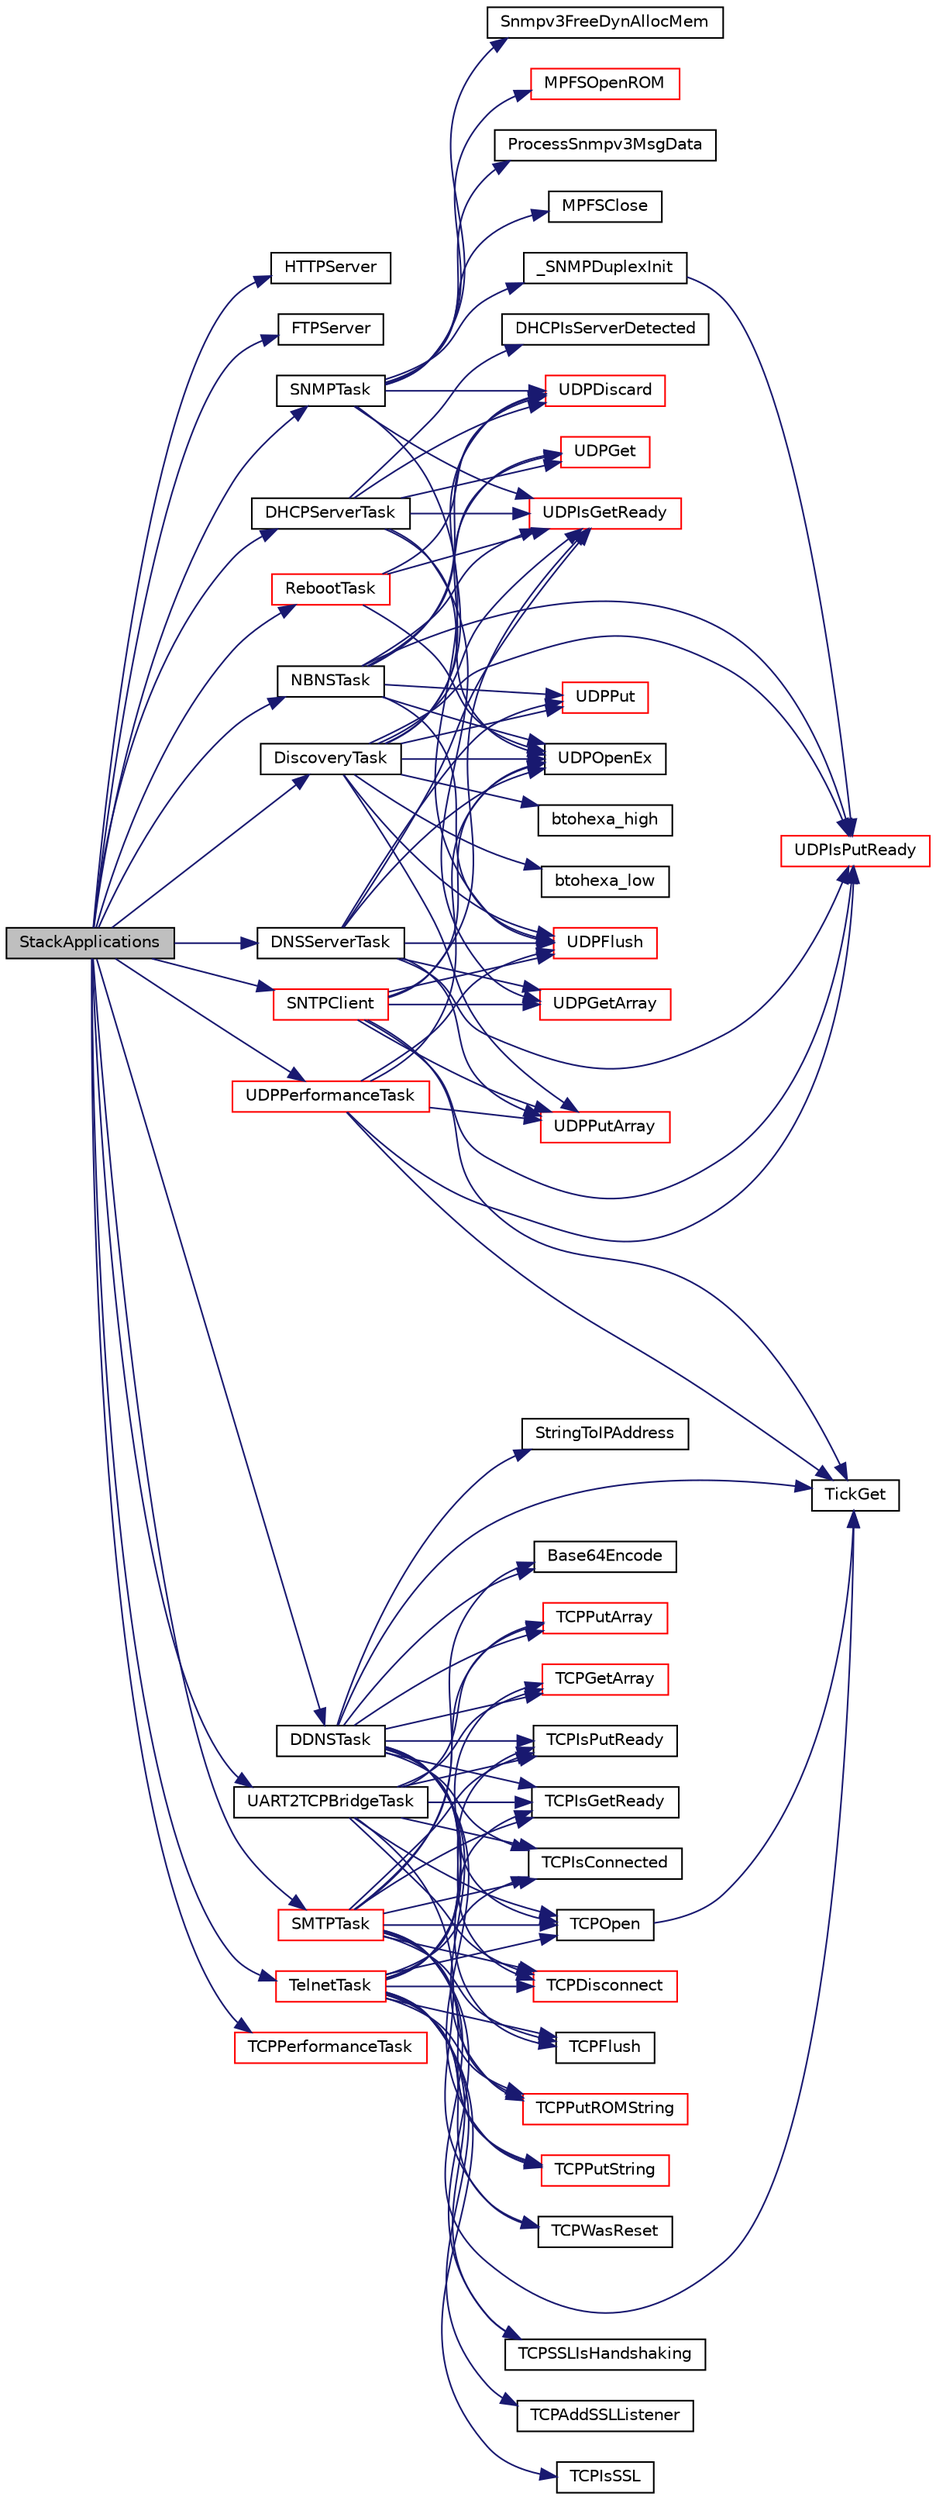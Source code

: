 digraph "StackApplications"
{
  edge [fontname="Helvetica",fontsize="10",labelfontname="Helvetica",labelfontsize="10"];
  node [fontname="Helvetica",fontsize="10",shape=record];
  rankdir="LR";
  Node1 [label="StackApplications",height=0.2,width=0.4,color="black", fillcolor="grey75", style="filled", fontcolor="black"];
  Node1 -> Node2 [color="midnightblue",fontsize="10",style="solid",fontname="Helvetica"];
  Node2 [label="HTTPServer",height=0.2,width=0.4,color="black", fillcolor="white", style="filled",URL="$___h_t_t_p2_8h.html#ab189937b063ba1fac1d6ad56d36d2d10"];
  Node1 -> Node3 [color="midnightblue",fontsize="10",style="solid",fontname="Helvetica"];
  Node3 [label="FTPServer",height=0.2,width=0.4,color="black", fillcolor="white", style="filled",URL="$_f_t_p_8h.html#a4d73ddb713f38b1a310a353c6e523c2b"];
  Node1 -> Node4 [color="midnightblue",fontsize="10",style="solid",fontname="Helvetica"];
  Node4 [label="SNMPTask",height=0.2,width=0.4,color="black", fillcolor="white", style="filled",URL="$_s_n_m_p_8h.html#a7066e1ee2896aa8af33dc656460074cc"];
  Node4 -> Node5 [color="midnightblue",fontsize="10",style="solid",fontname="Helvetica"];
  Node5 [label="UDPIsGetReady",height=0.2,width=0.4,color="red", fillcolor="white", style="filled",URL="$_u_d_p_8h.html#ae6cafd8670068265c3d9d921cd7e0675"];
  Node4 -> Node6 [color="midnightblue",fontsize="10",style="solid",fontname="Helvetica"];
  Node6 [label="_SNMPDuplexInit",height=0.2,width=0.4,color="black", fillcolor="white", style="filled",URL="$_s_n_m_p_8c.html#a5c8fe43d18afebeb6b8707b595da4913"];
  Node6 -> Node7 [color="midnightblue",fontsize="10",style="solid",fontname="Helvetica"];
  Node7 [label="UDPIsPutReady",height=0.2,width=0.4,color="red", fillcolor="white", style="filled",URL="$_u_d_p_8h.html#a8a80f5aa86eba6a6b09cb1a0eb7f01cb"];
  Node4 -> Node8 [color="midnightblue",fontsize="10",style="solid",fontname="Helvetica"];
  Node8 [label="MPFSOpenROM",height=0.2,width=0.4,color="red", fillcolor="white", style="filled",URL="$_m_p_f_s2_8c.html#a0bd3253fb81c25ae33e53ae1fc201fd8"];
  Node4 -> Node9 [color="midnightblue",fontsize="10",style="solid",fontname="Helvetica"];
  Node9 [label="ProcessSnmpv3MsgData",height=0.2,width=0.4,color="black", fillcolor="white", style="filled",URL="$_s_n_m_p_8h.html#a72a6ecbc0711625e92e9499e36f9eb57"];
  Node4 -> Node10 [color="midnightblue",fontsize="10",style="solid",fontname="Helvetica"];
  Node10 [label="MPFSClose",height=0.2,width=0.4,color="black", fillcolor="white", style="filled",URL="$_m_p_f_s2_8h.html#abe055917b3a0eb9474b47230c90a298c"];
  Node4 -> Node11 [color="midnightblue",fontsize="10",style="solid",fontname="Helvetica"];
  Node11 [label="UDPFlush",height=0.2,width=0.4,color="red", fillcolor="white", style="filled",URL="$_u_d_p_8h.html#a6a60054cd55ad4d0e70b78f8083a39bd"];
  Node4 -> Node12 [color="midnightblue",fontsize="10",style="solid",fontname="Helvetica"];
  Node12 [label="Snmpv3FreeDynAllocMem",height=0.2,width=0.4,color="black", fillcolor="white", style="filled",URL="$_s_n_m_pv3_8h.html#a589563fc3ec81d8461c72b619ebc6805"];
  Node4 -> Node13 [color="midnightblue",fontsize="10",style="solid",fontname="Helvetica"];
  Node13 [label="UDPDiscard",height=0.2,width=0.4,color="red", fillcolor="white", style="filled",URL="$_u_d_p_8h.html#a92198dc6ba0ef28c7ec35eefc2120a85"];
  Node1 -> Node14 [color="midnightblue",fontsize="10",style="solid",fontname="Helvetica"];
  Node14 [label="DiscoveryTask",height=0.2,width=0.4,color="black", fillcolor="white", style="filled",URL="$_announce_8h.html#aab5951adf7bd4f372bdd7feb3cc4e97b"];
  Node14 -> Node15 [color="midnightblue",fontsize="10",style="solid",fontname="Helvetica"];
  Node15 [label="UDPOpenEx",height=0.2,width=0.4,color="black", fillcolor="white", style="filled",URL="$_u_d_p_8h.html#ae5069afb0cda35b9a306dcb37f222822"];
  Node14 -> Node5 [color="midnightblue",fontsize="10",style="solid",fontname="Helvetica"];
  Node14 -> Node16 [color="midnightblue",fontsize="10",style="solid",fontname="Helvetica"];
  Node16 [label="UDPGet",height=0.2,width=0.4,color="red", fillcolor="white", style="filled",URL="$_u_d_p_8h.html#a4292b49f8ba04393a7b301123108613c"];
  Node14 -> Node13 [color="midnightblue",fontsize="10",style="solid",fontname="Helvetica"];
  Node14 -> Node7 [color="midnightblue",fontsize="10",style="solid",fontname="Helvetica"];
  Node14 -> Node17 [color="midnightblue",fontsize="10",style="solid",fontname="Helvetica"];
  Node17 [label="UDPPutArray",height=0.2,width=0.4,color="red", fillcolor="white", style="filled",URL="$_u_d_p_8h.html#a372fafc6c39a309ddc9bd3408b16a267"];
  Node14 -> Node18 [color="midnightblue",fontsize="10",style="solid",fontname="Helvetica"];
  Node18 [label="UDPPut",height=0.2,width=0.4,color="red", fillcolor="white", style="filled",URL="$_u_d_p_8h.html#aa31511e0818a730f9a335d2349081d94"];
  Node14 -> Node19 [color="midnightblue",fontsize="10",style="solid",fontname="Helvetica"];
  Node19 [label="btohexa_high",height=0.2,width=0.4,color="black", fillcolor="white", style="filled",URL="$_helpers_8h.html#aa129c53253a620e130b6c1a9db2968a9"];
  Node14 -> Node20 [color="midnightblue",fontsize="10",style="solid",fontname="Helvetica"];
  Node20 [label="btohexa_low",height=0.2,width=0.4,color="black", fillcolor="white", style="filled",URL="$_helpers_8h.html#a40aa9c3fb0cea01f45f62caf72c6101b"];
  Node14 -> Node11 [color="midnightblue",fontsize="10",style="solid",fontname="Helvetica"];
  Node1 -> Node21 [color="midnightblue",fontsize="10",style="solid",fontname="Helvetica"];
  Node21 [label="NBNSTask",height=0.2,width=0.4,color="black", fillcolor="white", style="filled",URL="$_n_b_n_s_8h.html#a702bf030a02ba5807ac10f54c7ffa906"];
  Node21 -> Node15 [color="midnightblue",fontsize="10",style="solid",fontname="Helvetica"];
  Node21 -> Node5 [color="midnightblue",fontsize="10",style="solid",fontname="Helvetica"];
  Node21 -> Node13 [color="midnightblue",fontsize="10",style="solid",fontname="Helvetica"];
  Node21 -> Node16 [color="midnightblue",fontsize="10",style="solid",fontname="Helvetica"];
  Node21 -> Node7 [color="midnightblue",fontsize="10",style="solid",fontname="Helvetica"];
  Node21 -> Node18 [color="midnightblue",fontsize="10",style="solid",fontname="Helvetica"];
  Node21 -> Node11 [color="midnightblue",fontsize="10",style="solid",fontname="Helvetica"];
  Node1 -> Node22 [color="midnightblue",fontsize="10",style="solid",fontname="Helvetica"];
  Node22 [label="DHCPServerTask",height=0.2,width=0.4,color="black", fillcolor="white", style="filled",URL="$_d_h_c_p_8h.html#a928a8299b98250ca1861582fc4016c61"];
  Node22 -> Node23 [color="midnightblue",fontsize="10",style="solid",fontname="Helvetica"];
  Node23 [label="DHCPIsServerDetected",height=0.2,width=0.4,color="black", fillcolor="white", style="filled",URL="$_d_h_c_p_8h.html#a51260718e6c75c3b3d3d70f4194a489d"];
  Node22 -> Node15 [color="midnightblue",fontsize="10",style="solid",fontname="Helvetica"];
  Node22 -> Node5 [color="midnightblue",fontsize="10",style="solid",fontname="Helvetica"];
  Node22 -> Node24 [color="midnightblue",fontsize="10",style="solid",fontname="Helvetica"];
  Node24 [label="UDPGetArray",height=0.2,width=0.4,color="red", fillcolor="white", style="filled",URL="$_u_d_p_8h.html#a2ad4741432dcc367e97c7c6e1d964bdb"];
  Node22 -> Node16 [color="midnightblue",fontsize="10",style="solid",fontname="Helvetica"];
  Node22 -> Node13 [color="midnightblue",fontsize="10",style="solid",fontname="Helvetica"];
  Node1 -> Node25 [color="midnightblue",fontsize="10",style="solid",fontname="Helvetica"];
  Node25 [label="DNSServerTask",height=0.2,width=0.4,color="black", fillcolor="white", style="filled",URL="$_d_n_s_8h.html#aa834d9167b0851f5e30485fa75d4da14"];
  Node25 -> Node15 [color="midnightblue",fontsize="10",style="solid",fontname="Helvetica"];
  Node25 -> Node5 [color="midnightblue",fontsize="10",style="solid",fontname="Helvetica"];
  Node25 -> Node24 [color="midnightblue",fontsize="10",style="solid",fontname="Helvetica"];
  Node25 -> Node7 [color="midnightblue",fontsize="10",style="solid",fontname="Helvetica"];
  Node25 -> Node17 [color="midnightblue",fontsize="10",style="solid",fontname="Helvetica"];
  Node25 -> Node18 [color="midnightblue",fontsize="10",style="solid",fontname="Helvetica"];
  Node25 -> Node11 [color="midnightblue",fontsize="10",style="solid",fontname="Helvetica"];
  Node1 -> Node26 [color="midnightblue",fontsize="10",style="solid",fontname="Helvetica"];
  Node26 [label="DDNSTask",height=0.2,width=0.4,color="black", fillcolor="white", style="filled",URL="$_dyn_d_n_s_8h.html#adf26d41fe8bb0f642696bf5d301360c1"];
  Node26 -> Node27 [color="midnightblue",fontsize="10",style="solid",fontname="Helvetica"];
  Node27 [label="TickGet",height=0.2,width=0.4,color="black", fillcolor="white", style="filled",URL="$_tick_8h.html#a035d1d3f8afdca7abedf588ee1b20af0"];
  Node26 -> Node28 [color="midnightblue",fontsize="10",style="solid",fontname="Helvetica"];
  Node28 [label="TCPOpen",height=0.2,width=0.4,color="black", fillcolor="white", style="filled",URL="$_t_c_p_8h.html#a7b763068bda0dba69136cc2f9ed88aa9"];
  Node28 -> Node27 [color="midnightblue",fontsize="10",style="solid",fontname="Helvetica"];
  Node26 -> Node29 [color="midnightblue",fontsize="10",style="solid",fontname="Helvetica"];
  Node29 [label="TCPIsConnected",height=0.2,width=0.4,color="black", fillcolor="white", style="filled",URL="$_t_c_p_8h.html#afd4cf67bce7972d9e528bc05bcabc226"];
  Node26 -> Node30 [color="midnightblue",fontsize="10",style="solid",fontname="Helvetica"];
  Node30 [label="TCPDisconnect",height=0.2,width=0.4,color="red", fillcolor="white", style="filled",URL="$_t_c_p_8h.html#aacb150778e6f5cf748b05b0e0568f30e"];
  Node26 -> Node31 [color="midnightblue",fontsize="10",style="solid",fontname="Helvetica"];
  Node31 [label="TCPIsPutReady",height=0.2,width=0.4,color="black", fillcolor="white", style="filled",URL="$_t_c_p_8h.html#a10e1123d9bd8d1d94a6b9e10c2e8176c"];
  Node26 -> Node32 [color="midnightblue",fontsize="10",style="solid",fontname="Helvetica"];
  Node32 [label="TCPPutROMString",height=0.2,width=0.4,color="red", fillcolor="white", style="filled",URL="$_t_c_p_8h.html#acd403ab0bd5ee4808c8fe86213b1192f"];
  Node26 -> Node33 [color="midnightblue",fontsize="10",style="solid",fontname="Helvetica"];
  Node33 [label="TCPPutString",height=0.2,width=0.4,color="red", fillcolor="white", style="filled",URL="$_t_c_p_8h.html#a5d7346fc0457f4ccec99236c8e49e91d"];
  Node26 -> Node34 [color="midnightblue",fontsize="10",style="solid",fontname="Helvetica"];
  Node34 [label="TCPFlush",height=0.2,width=0.4,color="black", fillcolor="white", style="filled",URL="$_t_c_p_8h.html#a01c3ec541c50e1d0422f8b6e26e8a25b"];
  Node26 -> Node35 [color="midnightblue",fontsize="10",style="solid",fontname="Helvetica"];
  Node35 [label="TCPIsGetReady",height=0.2,width=0.4,color="black", fillcolor="white", style="filled",URL="$_t_c_p_8h.html#a9fbb66288f62395d4b85180958dc3f85"];
  Node26 -> Node36 [color="midnightblue",fontsize="10",style="solid",fontname="Helvetica"];
  Node36 [label="TCPGetArray",height=0.2,width=0.4,color="red", fillcolor="white", style="filled",URL="$_t_c_p_8h.html#afcce2e17242d8eb1448966cbdd12eb3f"];
  Node26 -> Node37 [color="midnightblue",fontsize="10",style="solid",fontname="Helvetica"];
  Node37 [label="StringToIPAddress",height=0.2,width=0.4,color="black", fillcolor="white", style="filled",URL="$_helpers_8h.html#a63d18fd1e058bbb10a115a407393b619"];
  Node26 -> Node38 [color="midnightblue",fontsize="10",style="solid",fontname="Helvetica"];
  Node38 [label="Base64Encode",height=0.2,width=0.4,color="black", fillcolor="white", style="filled",URL="$_helpers_8h.html#a169466750a3d507f735dc7a9a42091e0"];
  Node26 -> Node39 [color="midnightblue",fontsize="10",style="solid",fontname="Helvetica"];
  Node39 [label="TCPPutArray",height=0.2,width=0.4,color="red", fillcolor="white", style="filled",URL="$_t_c_p_8h.html#a4a136ac435439c2ec4eddf4b547f29c6"];
  Node1 -> Node40 [color="midnightblue",fontsize="10",style="solid",fontname="Helvetica"];
  Node40 [label="TelnetTask",height=0.2,width=0.4,color="red", fillcolor="white", style="filled",URL="$_telnet_8h.html#a8fed07ba13983e8dfc2a83d3978b41a4"];
  Node40 -> Node41 [color="midnightblue",fontsize="10",style="solid",fontname="Helvetica"];
  Node41 [label="TCPWasReset",height=0.2,width=0.4,color="black", fillcolor="white", style="filled",URL="$_t_c_p_8h.html#ad66bc7b8521da8dc7e4d7768a8544705"];
  Node40 -> Node28 [color="midnightblue",fontsize="10",style="solid",fontname="Helvetica"];
  Node40 -> Node42 [color="midnightblue",fontsize="10",style="solid",fontname="Helvetica"];
  Node42 [label="TCPAddSSLListener",height=0.2,width=0.4,color="black", fillcolor="white", style="filled",URL="$_t_c_p_8h.html#a8214942e78ddf27c40b767e5edc25d97"];
  Node40 -> Node43 [color="midnightblue",fontsize="10",style="solid",fontname="Helvetica"];
  Node43 [label="TCPIsSSL",height=0.2,width=0.4,color="black", fillcolor="white", style="filled",URL="$_t_c_p_8h.html#a2e55714917e9fc97950ee037f14dcc7a"];
  Node40 -> Node29 [color="midnightblue",fontsize="10",style="solid",fontname="Helvetica"];
  Node40 -> Node30 [color="midnightblue",fontsize="10",style="solid",fontname="Helvetica"];
  Node40 -> Node44 [color="midnightblue",fontsize="10",style="solid",fontname="Helvetica"];
  Node44 [label="TCPSSLIsHandshaking",height=0.2,width=0.4,color="black", fillcolor="white", style="filled",URL="$_t_c_p_8h.html#abe7ba29a2e4d1993e906baa1c8eee785"];
  Node40 -> Node31 [color="midnightblue",fontsize="10",style="solid",fontname="Helvetica"];
  Node40 -> Node32 [color="midnightblue",fontsize="10",style="solid",fontname="Helvetica"];
  Node40 -> Node34 [color="midnightblue",fontsize="10",style="solid",fontname="Helvetica"];
  Node40 -> Node36 [color="midnightblue",fontsize="10",style="solid",fontname="Helvetica"];
  Node40 -> Node33 [color="midnightblue",fontsize="10",style="solid",fontname="Helvetica"];
  Node40 -> Node35 [color="midnightblue",fontsize="10",style="solid",fontname="Helvetica"];
  Node1 -> Node45 [color="midnightblue",fontsize="10",style="solid",fontname="Helvetica"];
  Node45 [label="RebootTask",height=0.2,width=0.4,color="red", fillcolor="white", style="filled",URL="$_reboot_8h.html#a4550ed90f229d1046e62217d16041274"];
  Node45 -> Node15 [color="midnightblue",fontsize="10",style="solid",fontname="Helvetica"];
  Node45 -> Node5 [color="midnightblue",fontsize="10",style="solid",fontname="Helvetica"];
  Node45 -> Node13 [color="midnightblue",fontsize="10",style="solid",fontname="Helvetica"];
  Node1 -> Node46 [color="midnightblue",fontsize="10",style="solid",fontname="Helvetica"];
  Node46 [label="SNTPClient",height=0.2,width=0.4,color="red", fillcolor="white", style="filled",URL="$_s_n_t_p_8h.html#a7ee3d58d5355075489e71a6cd73dc307"];
  Node46 -> Node15 [color="midnightblue",fontsize="10",style="solid",fontname="Helvetica"];
  Node46 -> Node27 [color="midnightblue",fontsize="10",style="solid",fontname="Helvetica"];
  Node46 -> Node7 [color="midnightblue",fontsize="10",style="solid",fontname="Helvetica"];
  Node46 -> Node17 [color="midnightblue",fontsize="10",style="solid",fontname="Helvetica"];
  Node46 -> Node11 [color="midnightblue",fontsize="10",style="solid",fontname="Helvetica"];
  Node46 -> Node5 [color="midnightblue",fontsize="10",style="solid",fontname="Helvetica"];
  Node46 -> Node24 [color="midnightblue",fontsize="10",style="solid",fontname="Helvetica"];
  Node1 -> Node47 [color="midnightblue",fontsize="10",style="solid",fontname="Helvetica"];
  Node47 [label="UDPPerformanceTask",height=0.2,width=0.4,color="red", fillcolor="white", style="filled",URL="$_u_d_p_performance_test_8h.html#aa99f3206c02ebcf9de771a674227c97a"];
  Node47 -> Node27 [color="midnightblue",fontsize="10",style="solid",fontname="Helvetica"];
  Node47 -> Node15 [color="midnightblue",fontsize="10",style="solid",fontname="Helvetica"];
  Node47 -> Node7 [color="midnightblue",fontsize="10",style="solid",fontname="Helvetica"];
  Node47 -> Node17 [color="midnightblue",fontsize="10",style="solid",fontname="Helvetica"];
  Node47 -> Node11 [color="midnightblue",fontsize="10",style="solid",fontname="Helvetica"];
  Node1 -> Node48 [color="midnightblue",fontsize="10",style="solid",fontname="Helvetica"];
  Node48 [label="TCPPerformanceTask",height=0.2,width=0.4,color="red", fillcolor="white", style="filled",URL="$_t_c_p_performance_test_8h.html#aa47216a6f8fce14cb21d13785d8caa25"];
  Node1 -> Node49 [color="midnightblue",fontsize="10",style="solid",fontname="Helvetica"];
  Node49 [label="SMTPTask",height=0.2,width=0.4,color="red", fillcolor="white", style="filled",URL="$_s_m_t_p_8h.html#abe31fb54926d321252beb819defb0afb"];
  Node49 -> Node27 [color="midnightblue",fontsize="10",style="solid",fontname="Helvetica"];
  Node49 -> Node28 [color="midnightblue",fontsize="10",style="solid",fontname="Helvetica"];
  Node49 -> Node29 [color="midnightblue",fontsize="10",style="solid",fontname="Helvetica"];
  Node49 -> Node44 [color="midnightblue",fontsize="10",style="solid",fontname="Helvetica"];
  Node49 -> Node35 [color="midnightblue",fontsize="10",style="solid",fontname="Helvetica"];
  Node49 -> Node31 [color="midnightblue",fontsize="10",style="solid",fontname="Helvetica"];
  Node49 -> Node32 [color="midnightblue",fontsize="10",style="solid",fontname="Helvetica"];
  Node49 -> Node34 [color="midnightblue",fontsize="10",style="solid",fontname="Helvetica"];
  Node49 -> Node38 [color="midnightblue",fontsize="10",style="solid",fontname="Helvetica"];
  Node49 -> Node39 [color="midnightblue",fontsize="10",style="solid",fontname="Helvetica"];
  Node49 -> Node33 [color="midnightblue",fontsize="10",style="solid",fontname="Helvetica"];
  Node49 -> Node30 [color="midnightblue",fontsize="10",style="solid",fontname="Helvetica"];
  Node1 -> Node50 [color="midnightblue",fontsize="10",style="solid",fontname="Helvetica"];
  Node50 [label="UART2TCPBridgeTask",height=0.2,width=0.4,color="black", fillcolor="white", style="filled",URL="$_u_a_r_t2_t_c_p_bridge_8h.html#a255a7bd500ac66ae2c623fad85456c75"];
  Node50 -> Node28 [color="midnightblue",fontsize="10",style="solid",fontname="Helvetica"];
  Node50 -> Node41 [color="midnightblue",fontsize="10",style="solid",fontname="Helvetica"];
  Node50 -> Node30 [color="midnightblue",fontsize="10",style="solid",fontname="Helvetica"];
  Node50 -> Node29 [color="midnightblue",fontsize="10",style="solid",fontname="Helvetica"];
  Node50 -> Node31 [color="midnightblue",fontsize="10",style="solid",fontname="Helvetica"];
  Node50 -> Node39 [color="midnightblue",fontsize="10",style="solid",fontname="Helvetica"];
  Node50 -> Node35 [color="midnightblue",fontsize="10",style="solid",fontname="Helvetica"];
  Node50 -> Node36 [color="midnightblue",fontsize="10",style="solid",fontname="Helvetica"];
}
